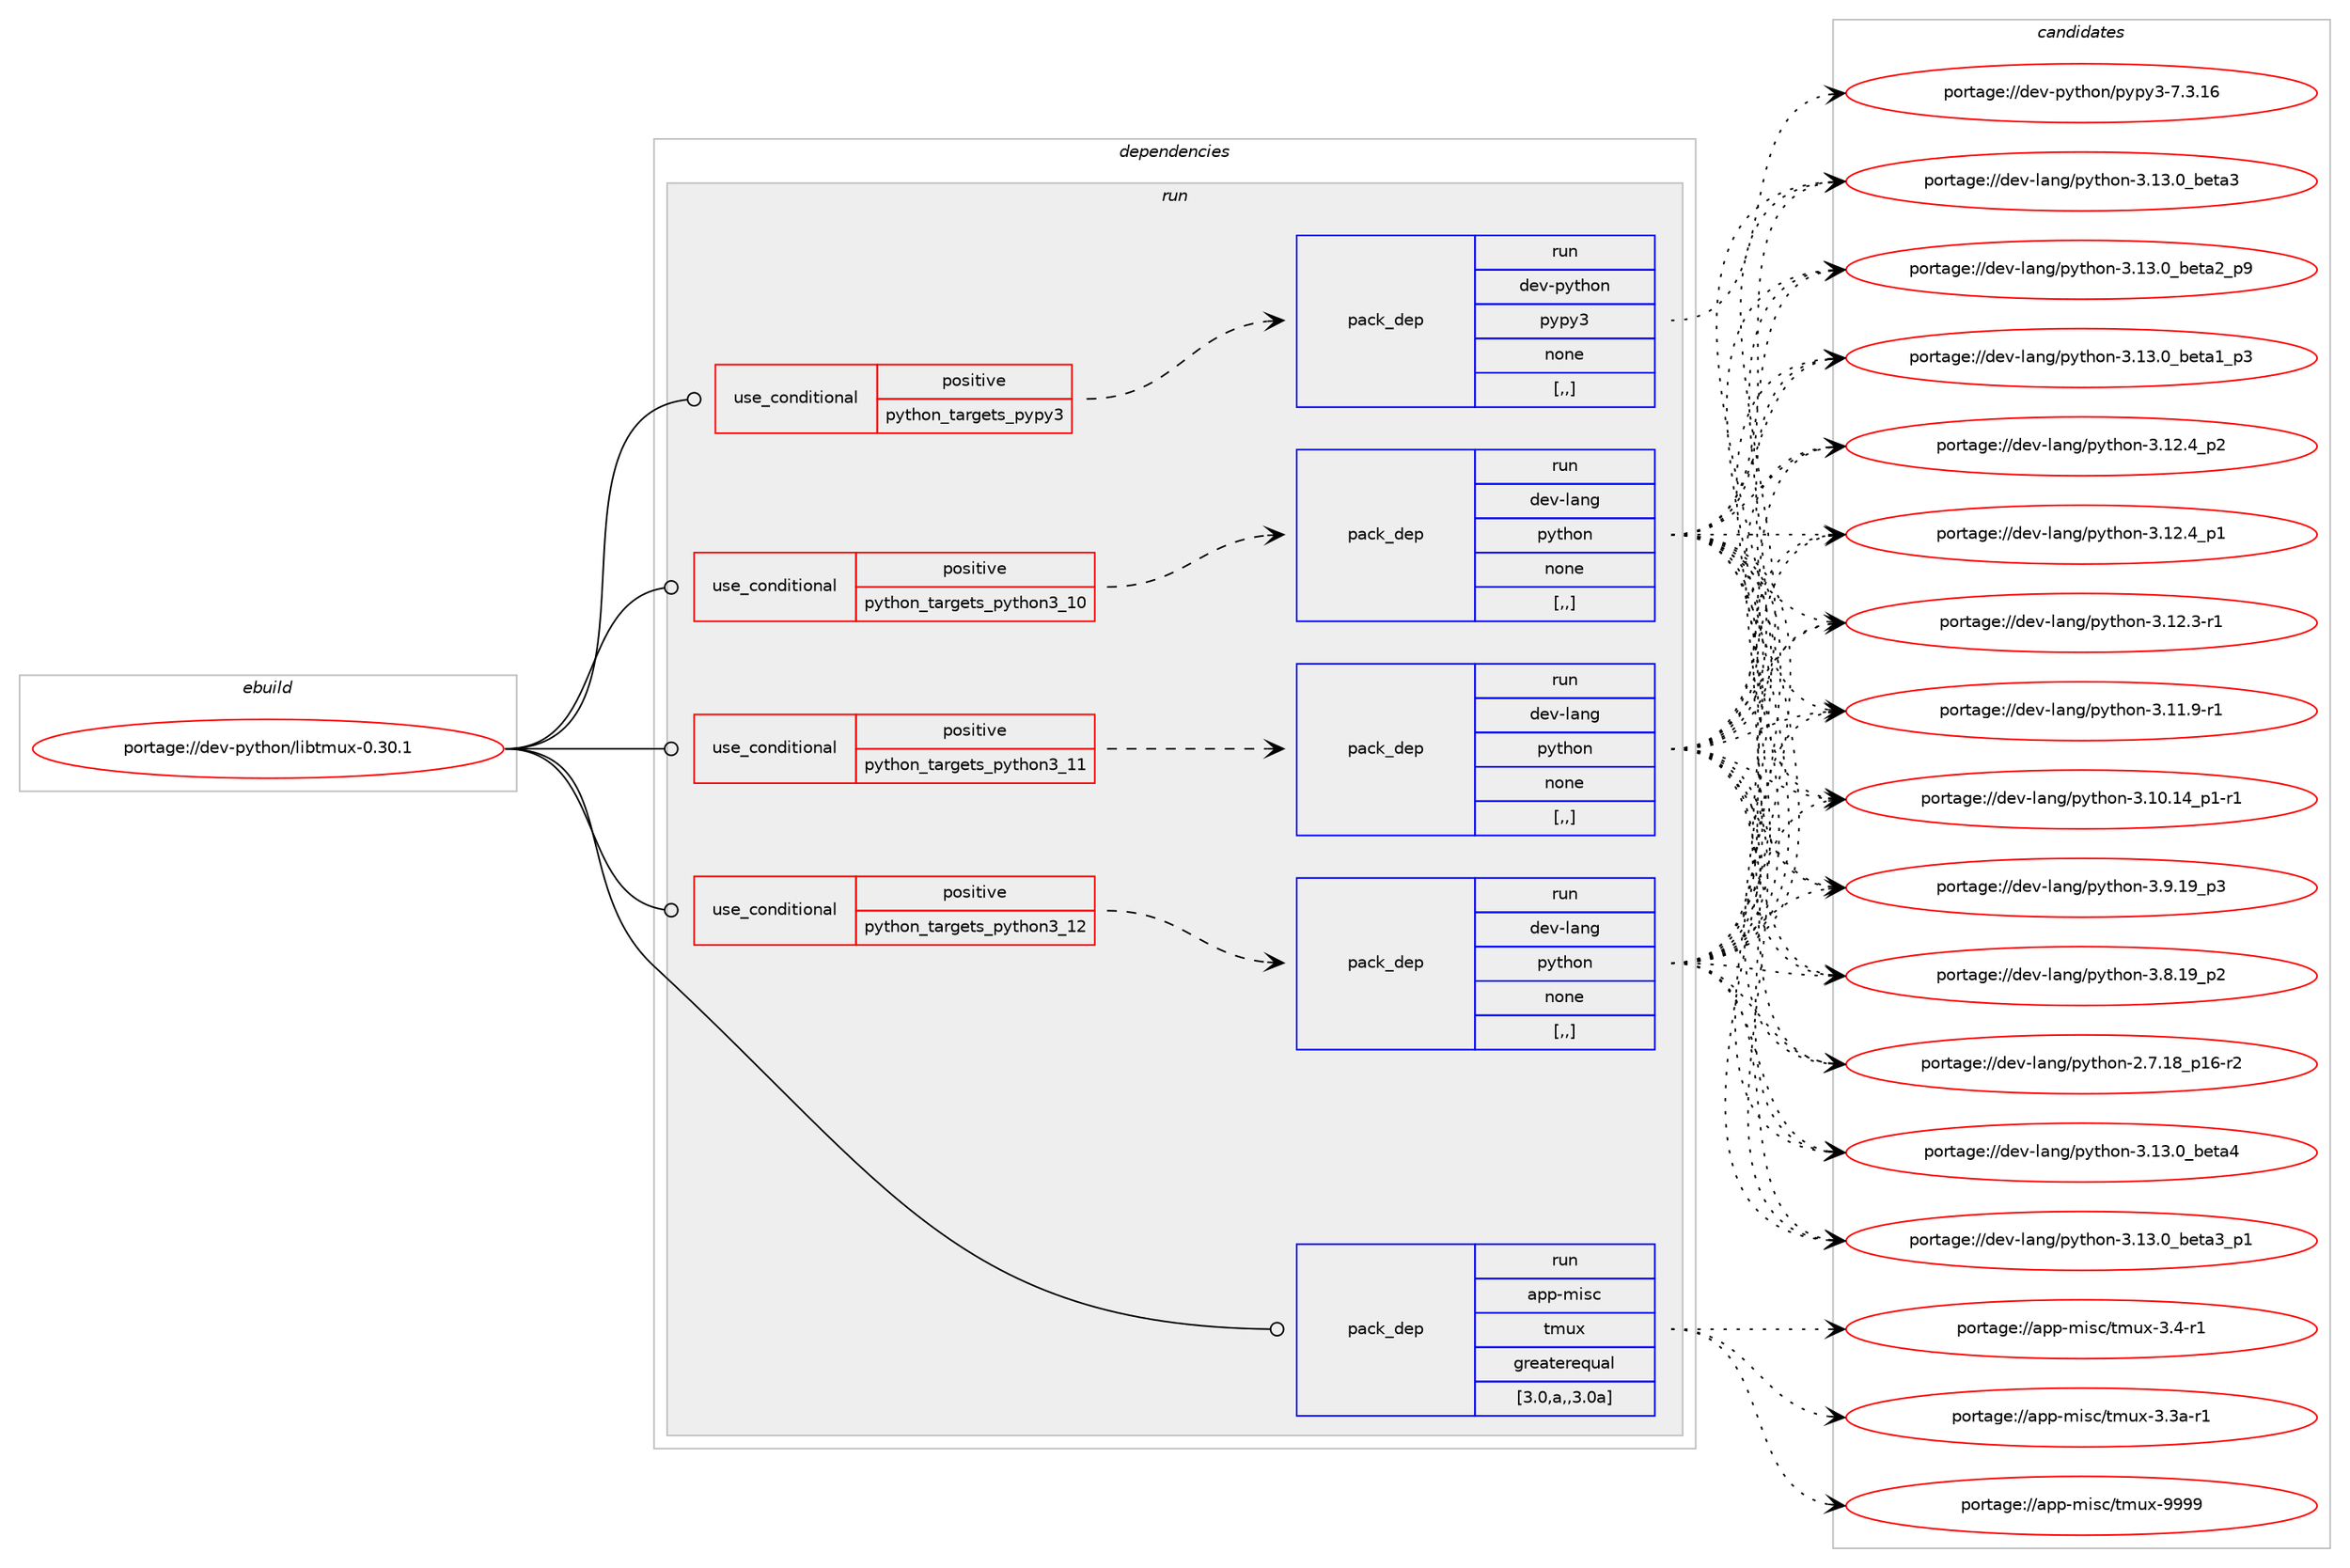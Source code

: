 digraph prolog {

# *************
# Graph options
# *************

newrank=true;
concentrate=true;
compound=true;
graph [rankdir=LR,fontname=Helvetica,fontsize=10,ranksep=1.5];#, ranksep=2.5, nodesep=0.2];
edge  [arrowhead=vee];
node  [fontname=Helvetica,fontsize=10];

# **********
# The ebuild
# **********

subgraph cluster_leftcol {
color=gray;
label=<<i>ebuild</i>>;
id [label="portage://dev-python/libtmux-0.30.1", color=red, width=4, href="../dev-python/libtmux-0.30.1.svg"];
}

# ****************
# The dependencies
# ****************

subgraph cluster_midcol {
color=gray;
label=<<i>dependencies</i>>;
subgraph cluster_compile {
fillcolor="#eeeeee";
style=filled;
label=<<i>compile</i>>;
}
subgraph cluster_compileandrun {
fillcolor="#eeeeee";
style=filled;
label=<<i>compile and run</i>>;
}
subgraph cluster_run {
fillcolor="#eeeeee";
style=filled;
label=<<i>run</i>>;
subgraph cond34405 {
dependency150376 [label=<<TABLE BORDER="0" CELLBORDER="1" CELLSPACING="0" CELLPADDING="4"><TR><TD ROWSPAN="3" CELLPADDING="10">use_conditional</TD></TR><TR><TD>positive</TD></TR><TR><TD>python_targets_pypy3</TD></TR></TABLE>>, shape=none, color=red];
subgraph pack114721 {
dependency150377 [label=<<TABLE BORDER="0" CELLBORDER="1" CELLSPACING="0" CELLPADDING="4" WIDTH="220"><TR><TD ROWSPAN="6" CELLPADDING="30">pack_dep</TD></TR><TR><TD WIDTH="110">run</TD></TR><TR><TD>dev-python</TD></TR><TR><TD>pypy3</TD></TR><TR><TD>none</TD></TR><TR><TD>[,,]</TD></TR></TABLE>>, shape=none, color=blue];
}
dependency150376:e -> dependency150377:w [weight=20,style="dashed",arrowhead="vee"];
}
id:e -> dependency150376:w [weight=20,style="solid",arrowhead="odot"];
subgraph cond34406 {
dependency150378 [label=<<TABLE BORDER="0" CELLBORDER="1" CELLSPACING="0" CELLPADDING="4"><TR><TD ROWSPAN="3" CELLPADDING="10">use_conditional</TD></TR><TR><TD>positive</TD></TR><TR><TD>python_targets_python3_10</TD></TR></TABLE>>, shape=none, color=red];
subgraph pack114722 {
dependency150379 [label=<<TABLE BORDER="0" CELLBORDER="1" CELLSPACING="0" CELLPADDING="4" WIDTH="220"><TR><TD ROWSPAN="6" CELLPADDING="30">pack_dep</TD></TR><TR><TD WIDTH="110">run</TD></TR><TR><TD>dev-lang</TD></TR><TR><TD>python</TD></TR><TR><TD>none</TD></TR><TR><TD>[,,]</TD></TR></TABLE>>, shape=none, color=blue];
}
dependency150378:e -> dependency150379:w [weight=20,style="dashed",arrowhead="vee"];
}
id:e -> dependency150378:w [weight=20,style="solid",arrowhead="odot"];
subgraph cond34407 {
dependency150380 [label=<<TABLE BORDER="0" CELLBORDER="1" CELLSPACING="0" CELLPADDING="4"><TR><TD ROWSPAN="3" CELLPADDING="10">use_conditional</TD></TR><TR><TD>positive</TD></TR><TR><TD>python_targets_python3_11</TD></TR></TABLE>>, shape=none, color=red];
subgraph pack114723 {
dependency150381 [label=<<TABLE BORDER="0" CELLBORDER="1" CELLSPACING="0" CELLPADDING="4" WIDTH="220"><TR><TD ROWSPAN="6" CELLPADDING="30">pack_dep</TD></TR><TR><TD WIDTH="110">run</TD></TR><TR><TD>dev-lang</TD></TR><TR><TD>python</TD></TR><TR><TD>none</TD></TR><TR><TD>[,,]</TD></TR></TABLE>>, shape=none, color=blue];
}
dependency150380:e -> dependency150381:w [weight=20,style="dashed",arrowhead="vee"];
}
id:e -> dependency150380:w [weight=20,style="solid",arrowhead="odot"];
subgraph cond34408 {
dependency150382 [label=<<TABLE BORDER="0" CELLBORDER="1" CELLSPACING="0" CELLPADDING="4"><TR><TD ROWSPAN="3" CELLPADDING="10">use_conditional</TD></TR><TR><TD>positive</TD></TR><TR><TD>python_targets_python3_12</TD></TR></TABLE>>, shape=none, color=red];
subgraph pack114724 {
dependency150383 [label=<<TABLE BORDER="0" CELLBORDER="1" CELLSPACING="0" CELLPADDING="4" WIDTH="220"><TR><TD ROWSPAN="6" CELLPADDING="30">pack_dep</TD></TR><TR><TD WIDTH="110">run</TD></TR><TR><TD>dev-lang</TD></TR><TR><TD>python</TD></TR><TR><TD>none</TD></TR><TR><TD>[,,]</TD></TR></TABLE>>, shape=none, color=blue];
}
dependency150382:e -> dependency150383:w [weight=20,style="dashed",arrowhead="vee"];
}
id:e -> dependency150382:w [weight=20,style="solid",arrowhead="odot"];
subgraph pack114725 {
dependency150384 [label=<<TABLE BORDER="0" CELLBORDER="1" CELLSPACING="0" CELLPADDING="4" WIDTH="220"><TR><TD ROWSPAN="6" CELLPADDING="30">pack_dep</TD></TR><TR><TD WIDTH="110">run</TD></TR><TR><TD>app-misc</TD></TR><TR><TD>tmux</TD></TR><TR><TD>greaterequal</TD></TR><TR><TD>[3.0,a,,3.0a]</TD></TR></TABLE>>, shape=none, color=blue];
}
id:e -> dependency150384:w [weight=20,style="solid",arrowhead="odot"];
}
}

# **************
# The candidates
# **************

subgraph cluster_choices {
rank=same;
color=gray;
label=<<i>candidates</i>>;

subgraph choice114721 {
color=black;
nodesep=1;
choice10010111845112121116104111110471121211121215145554651464954 [label="portage://dev-python/pypy3-7.3.16", color=red, width=4,href="../dev-python/pypy3-7.3.16.svg"];
dependency150377:e -> choice10010111845112121116104111110471121211121215145554651464954:w [style=dotted,weight="100"];
}
subgraph choice114722 {
color=black;
nodesep=1;
choice1001011184510897110103471121211161041111104551464951464895981011169752 [label="portage://dev-lang/python-3.13.0_beta4", color=red, width=4,href="../dev-lang/python-3.13.0_beta4.svg"];
choice10010111845108971101034711212111610411111045514649514648959810111697519511249 [label="portage://dev-lang/python-3.13.0_beta3_p1", color=red, width=4,href="../dev-lang/python-3.13.0_beta3_p1.svg"];
choice1001011184510897110103471121211161041111104551464951464895981011169751 [label="portage://dev-lang/python-3.13.0_beta3", color=red, width=4,href="../dev-lang/python-3.13.0_beta3.svg"];
choice10010111845108971101034711212111610411111045514649514648959810111697509511257 [label="portage://dev-lang/python-3.13.0_beta2_p9", color=red, width=4,href="../dev-lang/python-3.13.0_beta2_p9.svg"];
choice10010111845108971101034711212111610411111045514649514648959810111697499511251 [label="portage://dev-lang/python-3.13.0_beta1_p3", color=red, width=4,href="../dev-lang/python-3.13.0_beta1_p3.svg"];
choice100101118451089711010347112121116104111110455146495046529511250 [label="portage://dev-lang/python-3.12.4_p2", color=red, width=4,href="../dev-lang/python-3.12.4_p2.svg"];
choice100101118451089711010347112121116104111110455146495046529511249 [label="portage://dev-lang/python-3.12.4_p1", color=red, width=4,href="../dev-lang/python-3.12.4_p1.svg"];
choice100101118451089711010347112121116104111110455146495046514511449 [label="portage://dev-lang/python-3.12.3-r1", color=red, width=4,href="../dev-lang/python-3.12.3-r1.svg"];
choice100101118451089711010347112121116104111110455146494946574511449 [label="portage://dev-lang/python-3.11.9-r1", color=red, width=4,href="../dev-lang/python-3.11.9-r1.svg"];
choice100101118451089711010347112121116104111110455146494846495295112494511449 [label="portage://dev-lang/python-3.10.14_p1-r1", color=red, width=4,href="../dev-lang/python-3.10.14_p1-r1.svg"];
choice100101118451089711010347112121116104111110455146574649579511251 [label="portage://dev-lang/python-3.9.19_p3", color=red, width=4,href="../dev-lang/python-3.9.19_p3.svg"];
choice100101118451089711010347112121116104111110455146564649579511250 [label="portage://dev-lang/python-3.8.19_p2", color=red, width=4,href="../dev-lang/python-3.8.19_p2.svg"];
choice100101118451089711010347112121116104111110455046554649569511249544511450 [label="portage://dev-lang/python-2.7.18_p16-r2", color=red, width=4,href="../dev-lang/python-2.7.18_p16-r2.svg"];
dependency150379:e -> choice1001011184510897110103471121211161041111104551464951464895981011169752:w [style=dotted,weight="100"];
dependency150379:e -> choice10010111845108971101034711212111610411111045514649514648959810111697519511249:w [style=dotted,weight="100"];
dependency150379:e -> choice1001011184510897110103471121211161041111104551464951464895981011169751:w [style=dotted,weight="100"];
dependency150379:e -> choice10010111845108971101034711212111610411111045514649514648959810111697509511257:w [style=dotted,weight="100"];
dependency150379:e -> choice10010111845108971101034711212111610411111045514649514648959810111697499511251:w [style=dotted,weight="100"];
dependency150379:e -> choice100101118451089711010347112121116104111110455146495046529511250:w [style=dotted,weight="100"];
dependency150379:e -> choice100101118451089711010347112121116104111110455146495046529511249:w [style=dotted,weight="100"];
dependency150379:e -> choice100101118451089711010347112121116104111110455146495046514511449:w [style=dotted,weight="100"];
dependency150379:e -> choice100101118451089711010347112121116104111110455146494946574511449:w [style=dotted,weight="100"];
dependency150379:e -> choice100101118451089711010347112121116104111110455146494846495295112494511449:w [style=dotted,weight="100"];
dependency150379:e -> choice100101118451089711010347112121116104111110455146574649579511251:w [style=dotted,weight="100"];
dependency150379:e -> choice100101118451089711010347112121116104111110455146564649579511250:w [style=dotted,weight="100"];
dependency150379:e -> choice100101118451089711010347112121116104111110455046554649569511249544511450:w [style=dotted,weight="100"];
}
subgraph choice114723 {
color=black;
nodesep=1;
choice1001011184510897110103471121211161041111104551464951464895981011169752 [label="portage://dev-lang/python-3.13.0_beta4", color=red, width=4,href="../dev-lang/python-3.13.0_beta4.svg"];
choice10010111845108971101034711212111610411111045514649514648959810111697519511249 [label="portage://dev-lang/python-3.13.0_beta3_p1", color=red, width=4,href="../dev-lang/python-3.13.0_beta3_p1.svg"];
choice1001011184510897110103471121211161041111104551464951464895981011169751 [label="portage://dev-lang/python-3.13.0_beta3", color=red, width=4,href="../dev-lang/python-3.13.0_beta3.svg"];
choice10010111845108971101034711212111610411111045514649514648959810111697509511257 [label="portage://dev-lang/python-3.13.0_beta2_p9", color=red, width=4,href="../dev-lang/python-3.13.0_beta2_p9.svg"];
choice10010111845108971101034711212111610411111045514649514648959810111697499511251 [label="portage://dev-lang/python-3.13.0_beta1_p3", color=red, width=4,href="../dev-lang/python-3.13.0_beta1_p3.svg"];
choice100101118451089711010347112121116104111110455146495046529511250 [label="portage://dev-lang/python-3.12.4_p2", color=red, width=4,href="../dev-lang/python-3.12.4_p2.svg"];
choice100101118451089711010347112121116104111110455146495046529511249 [label="portage://dev-lang/python-3.12.4_p1", color=red, width=4,href="../dev-lang/python-3.12.4_p1.svg"];
choice100101118451089711010347112121116104111110455146495046514511449 [label="portage://dev-lang/python-3.12.3-r1", color=red, width=4,href="../dev-lang/python-3.12.3-r1.svg"];
choice100101118451089711010347112121116104111110455146494946574511449 [label="portage://dev-lang/python-3.11.9-r1", color=red, width=4,href="../dev-lang/python-3.11.9-r1.svg"];
choice100101118451089711010347112121116104111110455146494846495295112494511449 [label="portage://dev-lang/python-3.10.14_p1-r1", color=red, width=4,href="../dev-lang/python-3.10.14_p1-r1.svg"];
choice100101118451089711010347112121116104111110455146574649579511251 [label="portage://dev-lang/python-3.9.19_p3", color=red, width=4,href="../dev-lang/python-3.9.19_p3.svg"];
choice100101118451089711010347112121116104111110455146564649579511250 [label="portage://dev-lang/python-3.8.19_p2", color=red, width=4,href="../dev-lang/python-3.8.19_p2.svg"];
choice100101118451089711010347112121116104111110455046554649569511249544511450 [label="portage://dev-lang/python-2.7.18_p16-r2", color=red, width=4,href="../dev-lang/python-2.7.18_p16-r2.svg"];
dependency150381:e -> choice1001011184510897110103471121211161041111104551464951464895981011169752:w [style=dotted,weight="100"];
dependency150381:e -> choice10010111845108971101034711212111610411111045514649514648959810111697519511249:w [style=dotted,weight="100"];
dependency150381:e -> choice1001011184510897110103471121211161041111104551464951464895981011169751:w [style=dotted,weight="100"];
dependency150381:e -> choice10010111845108971101034711212111610411111045514649514648959810111697509511257:w [style=dotted,weight="100"];
dependency150381:e -> choice10010111845108971101034711212111610411111045514649514648959810111697499511251:w [style=dotted,weight="100"];
dependency150381:e -> choice100101118451089711010347112121116104111110455146495046529511250:w [style=dotted,weight="100"];
dependency150381:e -> choice100101118451089711010347112121116104111110455146495046529511249:w [style=dotted,weight="100"];
dependency150381:e -> choice100101118451089711010347112121116104111110455146495046514511449:w [style=dotted,weight="100"];
dependency150381:e -> choice100101118451089711010347112121116104111110455146494946574511449:w [style=dotted,weight="100"];
dependency150381:e -> choice100101118451089711010347112121116104111110455146494846495295112494511449:w [style=dotted,weight="100"];
dependency150381:e -> choice100101118451089711010347112121116104111110455146574649579511251:w [style=dotted,weight="100"];
dependency150381:e -> choice100101118451089711010347112121116104111110455146564649579511250:w [style=dotted,weight="100"];
dependency150381:e -> choice100101118451089711010347112121116104111110455046554649569511249544511450:w [style=dotted,weight="100"];
}
subgraph choice114724 {
color=black;
nodesep=1;
choice1001011184510897110103471121211161041111104551464951464895981011169752 [label="portage://dev-lang/python-3.13.0_beta4", color=red, width=4,href="../dev-lang/python-3.13.0_beta4.svg"];
choice10010111845108971101034711212111610411111045514649514648959810111697519511249 [label="portage://dev-lang/python-3.13.0_beta3_p1", color=red, width=4,href="../dev-lang/python-3.13.0_beta3_p1.svg"];
choice1001011184510897110103471121211161041111104551464951464895981011169751 [label="portage://dev-lang/python-3.13.0_beta3", color=red, width=4,href="../dev-lang/python-3.13.0_beta3.svg"];
choice10010111845108971101034711212111610411111045514649514648959810111697509511257 [label="portage://dev-lang/python-3.13.0_beta2_p9", color=red, width=4,href="../dev-lang/python-3.13.0_beta2_p9.svg"];
choice10010111845108971101034711212111610411111045514649514648959810111697499511251 [label="portage://dev-lang/python-3.13.0_beta1_p3", color=red, width=4,href="../dev-lang/python-3.13.0_beta1_p3.svg"];
choice100101118451089711010347112121116104111110455146495046529511250 [label="portage://dev-lang/python-3.12.4_p2", color=red, width=4,href="../dev-lang/python-3.12.4_p2.svg"];
choice100101118451089711010347112121116104111110455146495046529511249 [label="portage://dev-lang/python-3.12.4_p1", color=red, width=4,href="../dev-lang/python-3.12.4_p1.svg"];
choice100101118451089711010347112121116104111110455146495046514511449 [label="portage://dev-lang/python-3.12.3-r1", color=red, width=4,href="../dev-lang/python-3.12.3-r1.svg"];
choice100101118451089711010347112121116104111110455146494946574511449 [label="portage://dev-lang/python-3.11.9-r1", color=red, width=4,href="../dev-lang/python-3.11.9-r1.svg"];
choice100101118451089711010347112121116104111110455146494846495295112494511449 [label="portage://dev-lang/python-3.10.14_p1-r1", color=red, width=4,href="../dev-lang/python-3.10.14_p1-r1.svg"];
choice100101118451089711010347112121116104111110455146574649579511251 [label="portage://dev-lang/python-3.9.19_p3", color=red, width=4,href="../dev-lang/python-3.9.19_p3.svg"];
choice100101118451089711010347112121116104111110455146564649579511250 [label="portage://dev-lang/python-3.8.19_p2", color=red, width=4,href="../dev-lang/python-3.8.19_p2.svg"];
choice100101118451089711010347112121116104111110455046554649569511249544511450 [label="portage://dev-lang/python-2.7.18_p16-r2", color=red, width=4,href="../dev-lang/python-2.7.18_p16-r2.svg"];
dependency150383:e -> choice1001011184510897110103471121211161041111104551464951464895981011169752:w [style=dotted,weight="100"];
dependency150383:e -> choice10010111845108971101034711212111610411111045514649514648959810111697519511249:w [style=dotted,weight="100"];
dependency150383:e -> choice1001011184510897110103471121211161041111104551464951464895981011169751:w [style=dotted,weight="100"];
dependency150383:e -> choice10010111845108971101034711212111610411111045514649514648959810111697509511257:w [style=dotted,weight="100"];
dependency150383:e -> choice10010111845108971101034711212111610411111045514649514648959810111697499511251:w [style=dotted,weight="100"];
dependency150383:e -> choice100101118451089711010347112121116104111110455146495046529511250:w [style=dotted,weight="100"];
dependency150383:e -> choice100101118451089711010347112121116104111110455146495046529511249:w [style=dotted,weight="100"];
dependency150383:e -> choice100101118451089711010347112121116104111110455146495046514511449:w [style=dotted,weight="100"];
dependency150383:e -> choice100101118451089711010347112121116104111110455146494946574511449:w [style=dotted,weight="100"];
dependency150383:e -> choice100101118451089711010347112121116104111110455146494846495295112494511449:w [style=dotted,weight="100"];
dependency150383:e -> choice100101118451089711010347112121116104111110455146574649579511251:w [style=dotted,weight="100"];
dependency150383:e -> choice100101118451089711010347112121116104111110455146564649579511250:w [style=dotted,weight="100"];
dependency150383:e -> choice100101118451089711010347112121116104111110455046554649569511249544511450:w [style=dotted,weight="100"];
}
subgraph choice114725 {
color=black;
nodesep=1;
choice971121124510910511599471161091171204557575757 [label="portage://app-misc/tmux-9999", color=red, width=4,href="../app-misc/tmux-9999.svg"];
choice97112112451091051159947116109117120455146524511449 [label="portage://app-misc/tmux-3.4-r1", color=red, width=4,href="../app-misc/tmux-3.4-r1.svg"];
choice9711211245109105115994711610911712045514651974511449 [label="portage://app-misc/tmux-3.3a-r1", color=red, width=4,href="../app-misc/tmux-3.3a-r1.svg"];
dependency150384:e -> choice971121124510910511599471161091171204557575757:w [style=dotted,weight="100"];
dependency150384:e -> choice97112112451091051159947116109117120455146524511449:w [style=dotted,weight="100"];
dependency150384:e -> choice9711211245109105115994711610911712045514651974511449:w [style=dotted,weight="100"];
}
}

}
